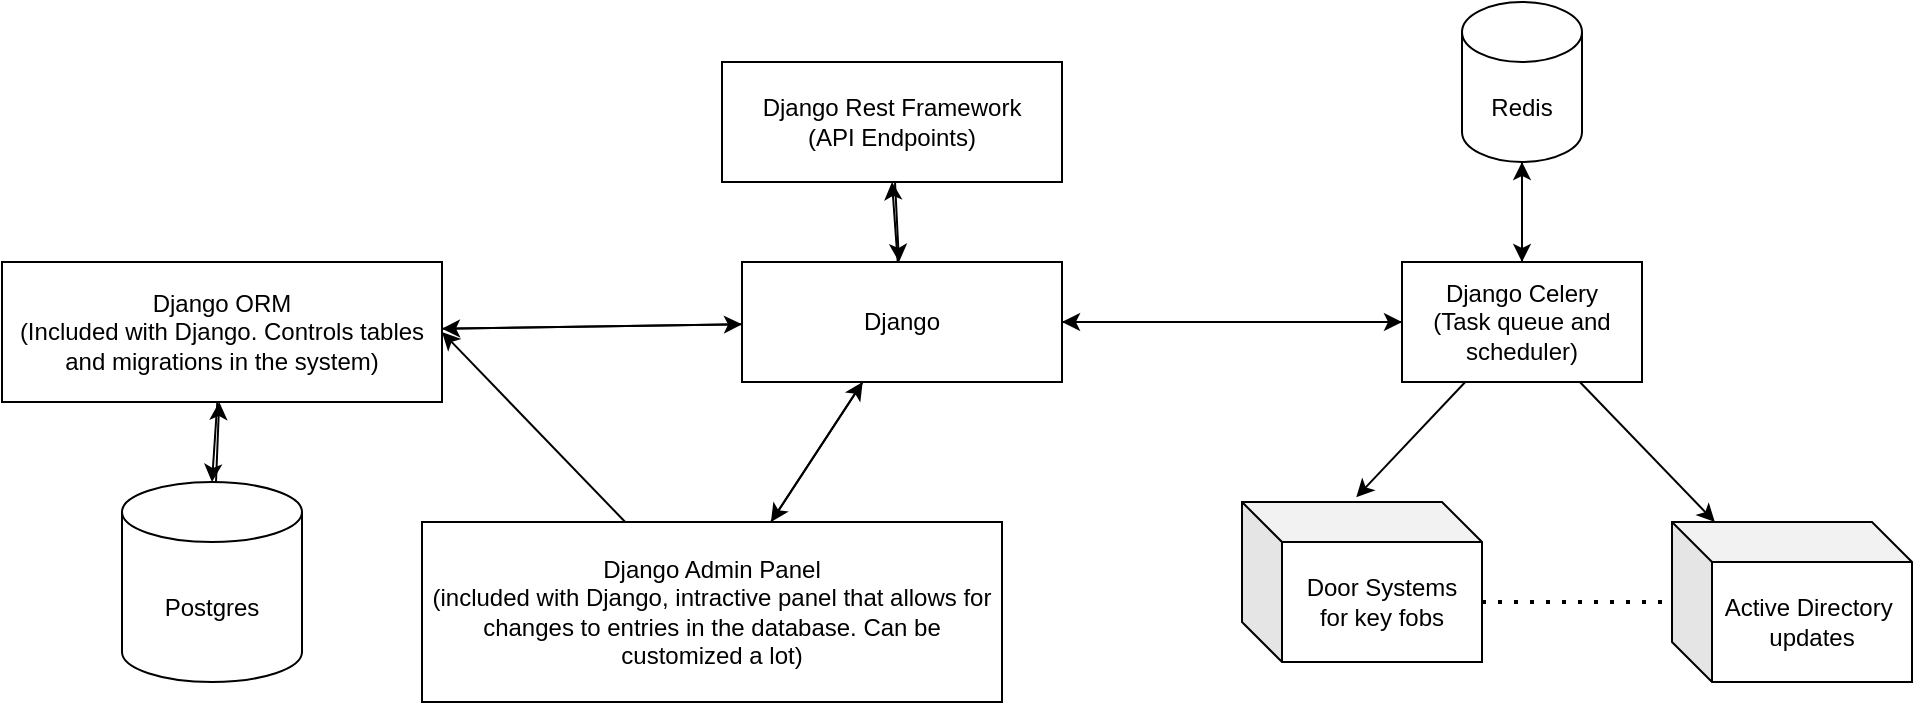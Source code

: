 <mxfile>
    <diagram id="z8OxPiG-TofEWi4GdA23" name="Page-1">
        <mxGraphModel dx="1223" dy="865" grid="1" gridSize="10" guides="1" tooltips="1" connect="1" arrows="1" fold="1" page="1" pageScale="1" pageWidth="1100" pageHeight="850" math="0" shadow="0">
            <root>
                <mxCell id="0"/>
                <mxCell id="1" parent="0"/>
                <mxCell id="43" style="edgeStyle=none;html=1;entryX=0;entryY=0.5;entryDx=0;entryDy=0;" edge="1" parent="1" source="47" target="54">
                    <mxGeometry relative="1" as="geometry"/>
                </mxCell>
                <mxCell id="44" style="edgeStyle=none;html=1;" edge="1" parent="1" source="47" target="60">
                    <mxGeometry relative="1" as="geometry"/>
                </mxCell>
                <mxCell id="45" style="edgeStyle=none;html=1;entryX=0.5;entryY=1;entryDx=0;entryDy=0;" edge="1" parent="1" source="47" target="49">
                    <mxGeometry relative="1" as="geometry"/>
                </mxCell>
                <mxCell id="46" style="edgeStyle=none;html=1;" edge="1" parent="1" source="47" target="67">
                    <mxGeometry relative="1" as="geometry"/>
                </mxCell>
                <mxCell id="47" value="Django" style="rounded=0;whiteSpace=wrap;html=1;" vertex="1" parent="1">
                    <mxGeometry x="380" y="140" width="160" height="60" as="geometry"/>
                </mxCell>
                <mxCell id="48" style="edgeStyle=none;html=1;" edge="1" parent="1" source="49" target="47">
                    <mxGeometry relative="1" as="geometry"/>
                </mxCell>
                <mxCell id="49" value="Django Rest Framework&lt;br&gt;(API Endpoints)" style="rounded=0;whiteSpace=wrap;html=1;" vertex="1" parent="1">
                    <mxGeometry x="370" y="40" width="170" height="60" as="geometry"/>
                </mxCell>
                <mxCell id="50" style="edgeStyle=none;html=1;entryX=1;entryY=0.5;entryDx=0;entryDy=0;" edge="1" parent="1" source="54" target="47">
                    <mxGeometry relative="1" as="geometry"/>
                </mxCell>
                <mxCell id="51" style="edgeStyle=none;html=1;entryX=0.476;entryY=-0.029;entryDx=0;entryDy=0;entryPerimeter=0;" edge="1" parent="1" source="54" target="55">
                    <mxGeometry relative="1" as="geometry">
                        <mxPoint x="736.667" y="250" as="targetPoint"/>
                    </mxGeometry>
                </mxCell>
                <mxCell id="52" style="edgeStyle=none;html=1;" edge="1" parent="1" source="54" target="56">
                    <mxGeometry relative="1" as="geometry"/>
                </mxCell>
                <mxCell id="53" style="edgeStyle=none;html=1;entryX=0.5;entryY=1;entryDx=0;entryDy=0;entryPerimeter=0;" edge="1" parent="1" source="54" target="62">
                    <mxGeometry relative="1" as="geometry"/>
                </mxCell>
                <mxCell id="54" value="Django Celery&lt;br&gt;(Task queue and scheduler)" style="rounded=0;whiteSpace=wrap;html=1;" vertex="1" parent="1">
                    <mxGeometry x="710" y="140" width="120" height="60" as="geometry"/>
                </mxCell>
                <mxCell id="55" value="Door Systems&lt;br&gt;for key fobs" style="shape=cube;whiteSpace=wrap;html=1;boundedLbl=1;backgroundOutline=1;darkOpacity=0.05;darkOpacity2=0.1;" vertex="1" parent="1">
                    <mxGeometry x="630" y="260" width="120" height="80" as="geometry"/>
                </mxCell>
                <mxCell id="56" value="Active Directory&amp;nbsp;&lt;br&gt;updates" style="shape=cube;whiteSpace=wrap;html=1;boundedLbl=1;backgroundOutline=1;darkOpacity=0.05;darkOpacity2=0.1;" vertex="1" parent="1">
                    <mxGeometry x="845" y="270" width="120" height="80" as="geometry"/>
                </mxCell>
                <mxCell id="57" value="" style="endArrow=none;dashed=1;html=1;dashPattern=1 3;strokeWidth=2;exitX=0;exitY=0;exitDx=120;exitDy=50;exitPerimeter=0;entryX=0;entryY=0.5;entryDx=0;entryDy=0;entryPerimeter=0;" edge="1" parent="1" source="55" target="56">
                    <mxGeometry width="50" height="50" relative="1" as="geometry">
                        <mxPoint x="785" y="320" as="sourcePoint"/>
                        <mxPoint x="855" y="310" as="targetPoint"/>
                    </mxGeometry>
                </mxCell>
                <mxCell id="58" style="edgeStyle=none;html=1;entryX=0.5;entryY=0;entryDx=0;entryDy=0;entryPerimeter=0;" edge="1" parent="1" source="60" target="64">
                    <mxGeometry relative="1" as="geometry"/>
                </mxCell>
                <mxCell id="59" style="edgeStyle=none;html=1;" edge="1" parent="1" source="60" target="47">
                    <mxGeometry relative="1" as="geometry"/>
                </mxCell>
                <mxCell id="60" value="Django ORM&lt;br&gt;(Included with Django. Controls tables and migrations in the system)" style="rounded=0;whiteSpace=wrap;html=1;" vertex="1" parent="1">
                    <mxGeometry x="10" y="140" width="220" height="70" as="geometry"/>
                </mxCell>
                <mxCell id="61" style="edgeStyle=none;html=1;entryX=0.5;entryY=0;entryDx=0;entryDy=0;" edge="1" parent="1" source="62" target="54">
                    <mxGeometry relative="1" as="geometry"/>
                </mxCell>
                <mxCell id="62" value="Redis" style="shape=cylinder3;whiteSpace=wrap;html=1;boundedLbl=1;backgroundOutline=1;size=15;" vertex="1" parent="1">
                    <mxGeometry x="740" y="10" width="60" height="80" as="geometry"/>
                </mxCell>
                <mxCell id="63" style="edgeStyle=none;html=1;" edge="1" parent="1" source="64" target="60">
                    <mxGeometry relative="1" as="geometry"/>
                </mxCell>
                <mxCell id="64" value="Postgres" style="shape=cylinder3;whiteSpace=wrap;html=1;boundedLbl=1;backgroundOutline=1;size=15;" vertex="1" parent="1">
                    <mxGeometry x="70" y="250" width="90" height="100" as="geometry"/>
                </mxCell>
                <mxCell id="65" style="edgeStyle=none;html=1;" edge="1" parent="1" source="67" target="47">
                    <mxGeometry relative="1" as="geometry"/>
                </mxCell>
                <mxCell id="66" style="edgeStyle=none;html=1;entryX=1;entryY=0.5;entryDx=0;entryDy=0;" edge="1" parent="1" source="67" target="60">
                    <mxGeometry relative="1" as="geometry"/>
                </mxCell>
                <mxCell id="67" value="Django Admin Panel&lt;br&gt;(included with Django, intractive panel that allows for changes to entries in the database. Can be customized a lot)" style="rounded=0;whiteSpace=wrap;html=1;" vertex="1" parent="1">
                    <mxGeometry x="220" y="270" width="290" height="90" as="geometry"/>
                </mxCell>
            </root>
        </mxGraphModel>
    </diagram>
</mxfile>